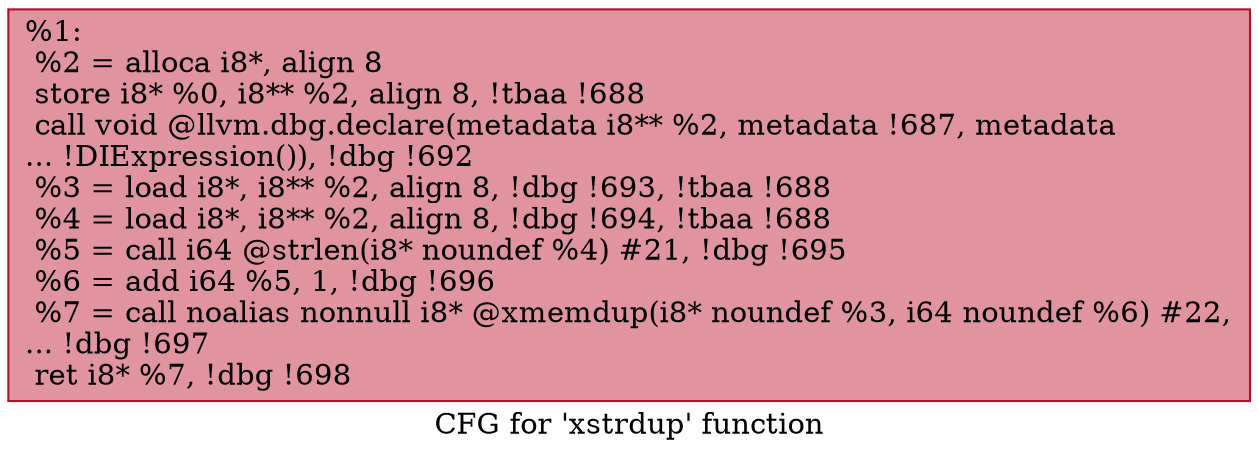 digraph "CFG for 'xstrdup' function" {
	label="CFG for 'xstrdup' function";

	Node0x141b920 [shape=record,color="#b70d28ff", style=filled, fillcolor="#b70d2870",label="{%1:\l  %2 = alloca i8*, align 8\l  store i8* %0, i8** %2, align 8, !tbaa !688\l  call void @llvm.dbg.declare(metadata i8** %2, metadata !687, metadata\l... !DIExpression()), !dbg !692\l  %3 = load i8*, i8** %2, align 8, !dbg !693, !tbaa !688\l  %4 = load i8*, i8** %2, align 8, !dbg !694, !tbaa !688\l  %5 = call i64 @strlen(i8* noundef %4) #21, !dbg !695\l  %6 = add i64 %5, 1, !dbg !696\l  %7 = call noalias nonnull i8* @xmemdup(i8* noundef %3, i64 noundef %6) #22,\l... !dbg !697\l  ret i8* %7, !dbg !698\l}"];
}
